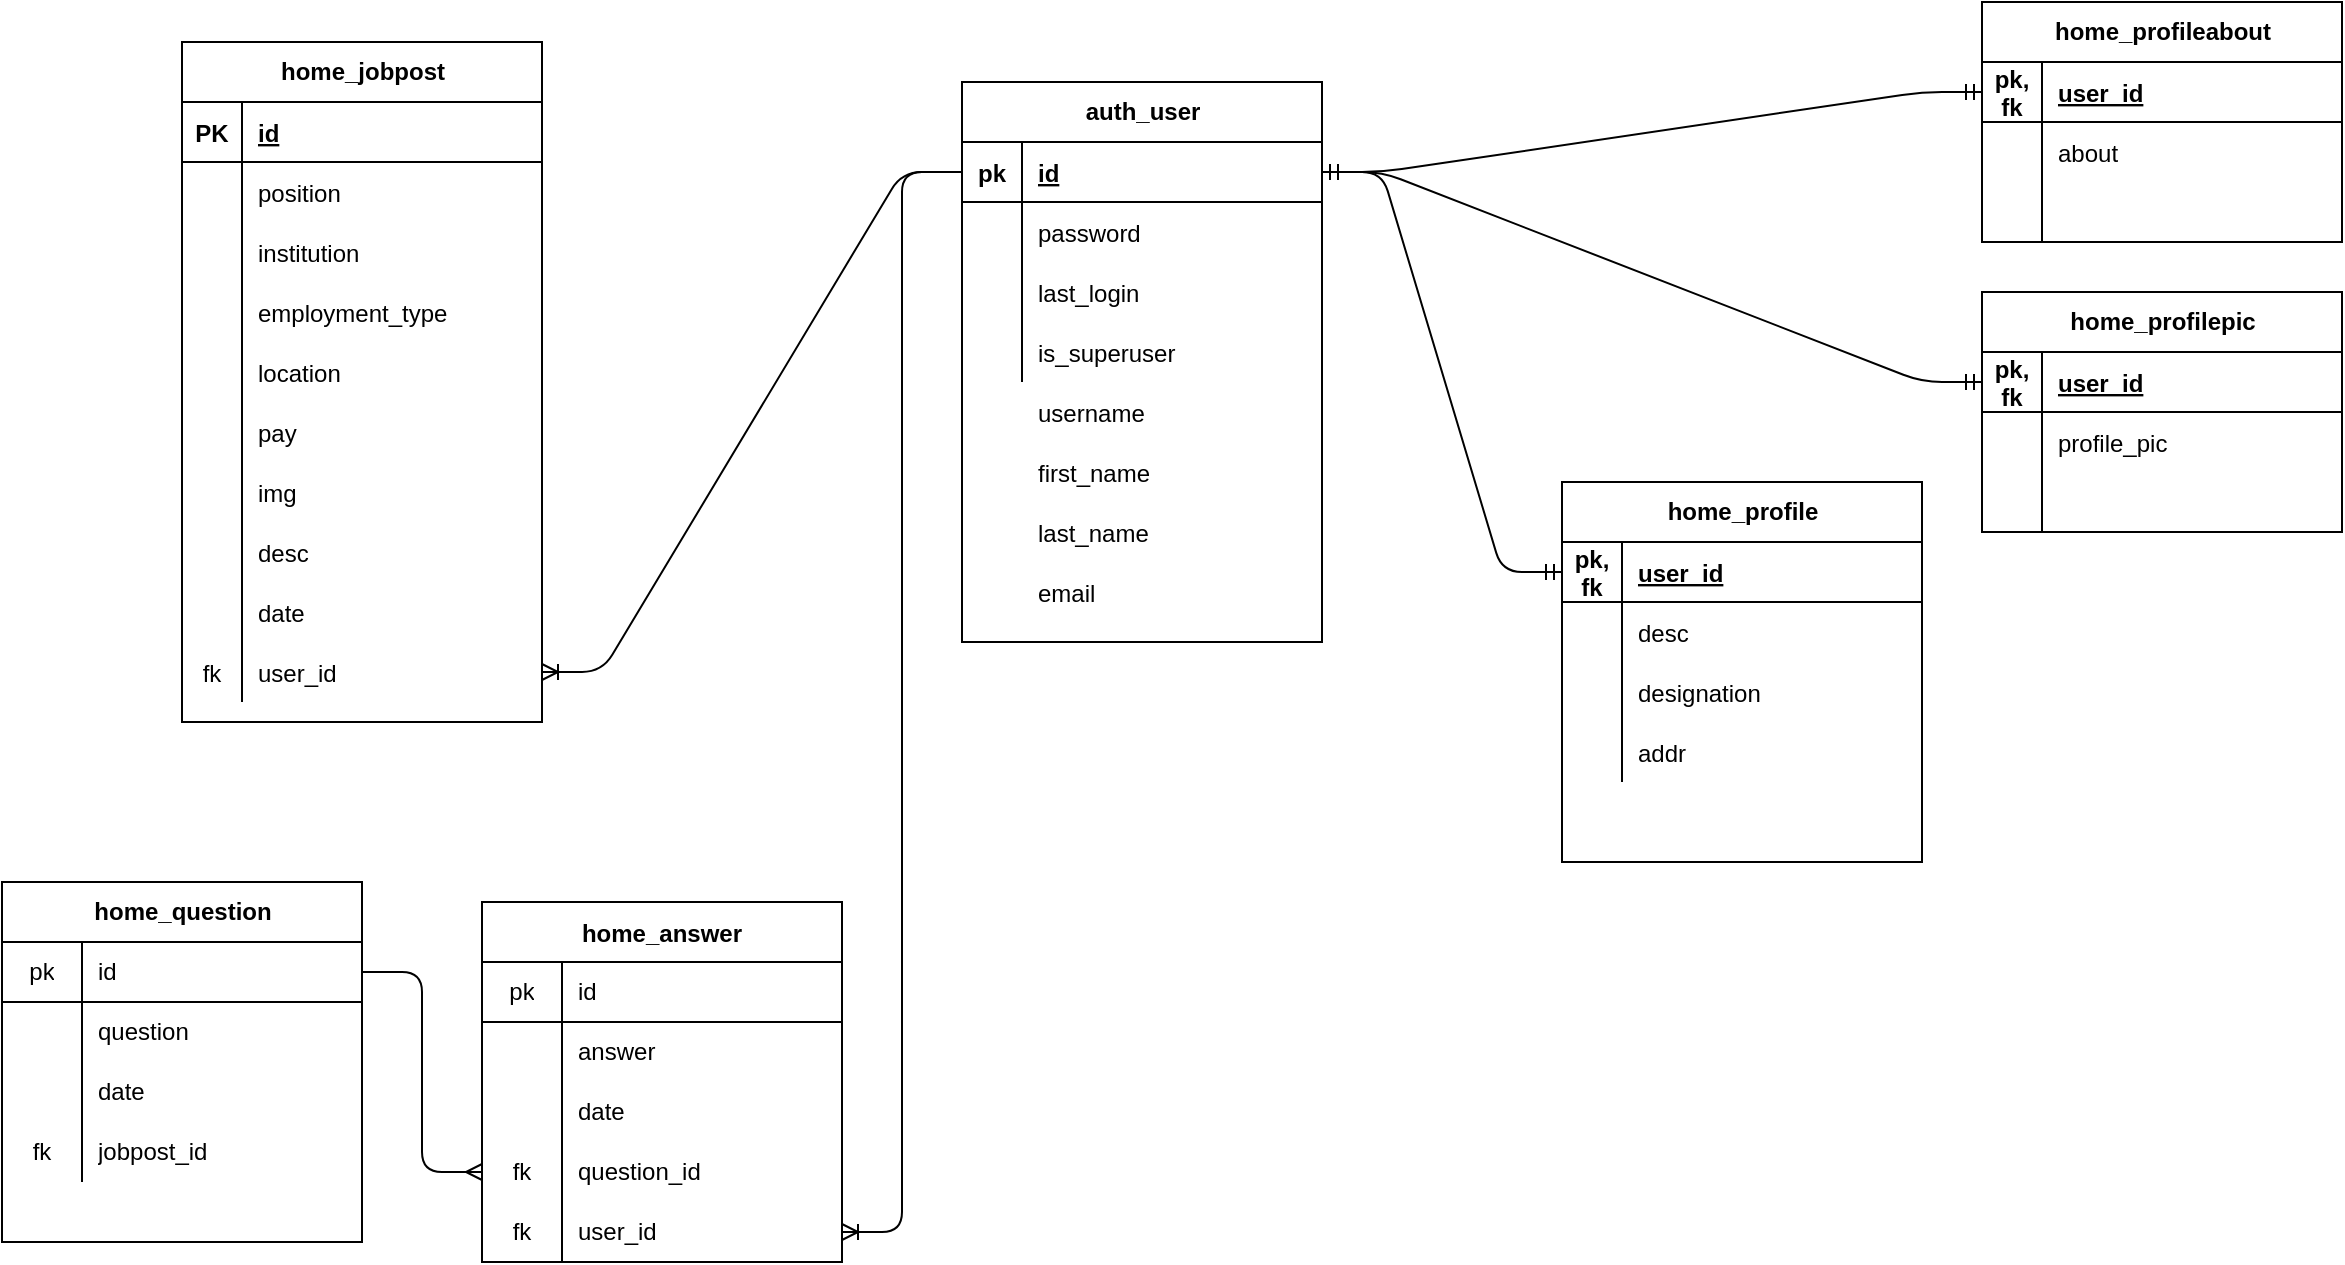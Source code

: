 <mxfile version="14.9.8" type="github"><diagram id="IFIiQYPD21v8O32WVOSB" name="Page-1"><mxGraphModel dx="1952" dy="586" grid="1" gridSize="10" guides="1" tooltips="1" connect="1" arrows="1" fold="1" page="1" pageScale="1" pageWidth="850" pageHeight="1100" math="0" shadow="0"><root><mxCell id="0"/><mxCell id="1" parent="0"/><mxCell id="bs_VYFTy8RlvCesUDUfE-155" value="" style="edgeStyle=entityRelationEdgeStyle;fontSize=12;html=1;endArrow=ERoneToMany;anchorPointDirection=1;entryX=1;entryY=0.5;entryDx=0;entryDy=0;exitX=0;exitY=0.5;exitDx=0;exitDy=0;" edge="1" parent="1" source="bs_VYFTy8RlvCesUDUfE-51" target="bs_VYFTy8RlvCesUDUfE-152"><mxGeometry width="100" height="100" relative="1" as="geometry"><mxPoint x="-40" y="350" as="sourcePoint"/><mxPoint x="10" y="250" as="targetPoint"/></mxGeometry></mxCell><mxCell id="bs_VYFTy8RlvCesUDUfE-1" value="home_answer" style="shape=table;startSize=30;container=1;collapsible=0;childLayout=tableLayout;fixedRows=1;rowLines=0;fontStyle=1;align=center;pointerEvents=1;" vertex="1" parent="1"><mxGeometry x="-220" y="450" width="180" height="180" as="geometry"/></mxCell><mxCell id="bs_VYFTy8RlvCesUDUfE-2" value="" style="shape=partialRectangle;html=1;whiteSpace=wrap;collapsible=0;dropTarget=0;pointerEvents=1;fillColor=none;top=0;left=0;bottom=1;right=0;points=[[0,0.5],[1,0.5]];portConstraint=eastwest;" vertex="1" parent="bs_VYFTy8RlvCesUDUfE-1"><mxGeometry y="30" width="180" height="30" as="geometry"/></mxCell><mxCell id="bs_VYFTy8RlvCesUDUfE-3" value="pk" style="shape=partialRectangle;html=1;whiteSpace=wrap;connectable=0;fillColor=none;top=0;left=0;bottom=0;right=0;overflow=hidden;pointerEvents=1;" vertex="1" parent="bs_VYFTy8RlvCesUDUfE-2"><mxGeometry width="40" height="30" as="geometry"/></mxCell><mxCell id="bs_VYFTy8RlvCesUDUfE-4" value="id" style="shape=partialRectangle;html=1;whiteSpace=wrap;connectable=0;fillColor=none;top=0;left=0;bottom=0;right=0;align=left;spacingLeft=6;overflow=hidden;pointerEvents=1;" vertex="1" parent="bs_VYFTy8RlvCesUDUfE-2"><mxGeometry x="40" width="140" height="30" as="geometry"/></mxCell><mxCell id="bs_VYFTy8RlvCesUDUfE-5" value="" style="shape=partialRectangle;html=1;whiteSpace=wrap;collapsible=0;dropTarget=0;pointerEvents=1;fillColor=none;top=0;left=0;bottom=0;right=0;points=[[0,0.5],[1,0.5]];portConstraint=eastwest;" vertex="1" parent="bs_VYFTy8RlvCesUDUfE-1"><mxGeometry y="60" width="180" height="30" as="geometry"/></mxCell><mxCell id="bs_VYFTy8RlvCesUDUfE-6" value="" style="shape=partialRectangle;html=1;whiteSpace=wrap;connectable=0;fillColor=none;top=0;left=0;bottom=0;right=0;overflow=hidden;pointerEvents=1;" vertex="1" parent="bs_VYFTy8RlvCesUDUfE-5"><mxGeometry width="40" height="30" as="geometry"/></mxCell><mxCell id="bs_VYFTy8RlvCesUDUfE-7" value="answer" style="shape=partialRectangle;html=1;whiteSpace=wrap;connectable=0;fillColor=none;top=0;left=0;bottom=0;right=0;align=left;spacingLeft=6;overflow=hidden;pointerEvents=1;" vertex="1" parent="bs_VYFTy8RlvCesUDUfE-5"><mxGeometry x="40" width="140" height="30" as="geometry"/></mxCell><mxCell id="bs_VYFTy8RlvCesUDUfE-8" value="" style="shape=partialRectangle;html=1;whiteSpace=wrap;collapsible=0;dropTarget=0;pointerEvents=1;fillColor=none;top=0;left=0;bottom=0;right=0;points=[[0,0.5],[1,0.5]];portConstraint=eastwest;" vertex="1" parent="bs_VYFTy8RlvCesUDUfE-1"><mxGeometry y="90" width="180" height="30" as="geometry"/></mxCell><mxCell id="bs_VYFTy8RlvCesUDUfE-9" value="" style="shape=partialRectangle;html=1;whiteSpace=wrap;connectable=0;fillColor=none;top=0;left=0;bottom=0;right=0;overflow=hidden;pointerEvents=1;" vertex="1" parent="bs_VYFTy8RlvCesUDUfE-8"><mxGeometry width="40" height="30" as="geometry"/></mxCell><mxCell id="bs_VYFTy8RlvCesUDUfE-10" value="date" style="shape=partialRectangle;html=1;whiteSpace=wrap;connectable=0;fillColor=none;top=0;left=0;bottom=0;right=0;align=left;spacingLeft=6;overflow=hidden;pointerEvents=1;" vertex="1" parent="bs_VYFTy8RlvCesUDUfE-8"><mxGeometry x="40" width="140" height="30" as="geometry"/></mxCell><mxCell id="bs_VYFTy8RlvCesUDUfE-157" style="shape=partialRectangle;html=1;whiteSpace=wrap;collapsible=0;dropTarget=0;pointerEvents=1;fillColor=none;top=0;left=0;bottom=0;right=0;points=[[0,0.5],[1,0.5]];portConstraint=eastwest;" vertex="1" parent="bs_VYFTy8RlvCesUDUfE-1"><mxGeometry y="120" width="180" height="30" as="geometry"/></mxCell><mxCell id="bs_VYFTy8RlvCesUDUfE-158" value="fk" style="shape=partialRectangle;html=1;whiteSpace=wrap;connectable=0;fillColor=none;top=0;left=0;bottom=0;right=0;overflow=hidden;pointerEvents=1;" vertex="1" parent="bs_VYFTy8RlvCesUDUfE-157"><mxGeometry width="40" height="30" as="geometry"/></mxCell><mxCell id="bs_VYFTy8RlvCesUDUfE-159" value="question_id" style="shape=partialRectangle;html=1;whiteSpace=wrap;connectable=0;fillColor=none;top=0;left=0;bottom=0;right=0;align=left;spacingLeft=6;overflow=hidden;pointerEvents=1;" vertex="1" parent="bs_VYFTy8RlvCesUDUfE-157"><mxGeometry x="40" width="140" height="30" as="geometry"/></mxCell><mxCell id="bs_VYFTy8RlvCesUDUfE-160" style="shape=partialRectangle;html=1;whiteSpace=wrap;collapsible=0;dropTarget=0;pointerEvents=1;fillColor=none;top=0;left=0;bottom=0;right=0;points=[[0,0.5],[1,0.5]];portConstraint=eastwest;" vertex="1" parent="bs_VYFTy8RlvCesUDUfE-1"><mxGeometry y="150" width="180" height="30" as="geometry"/></mxCell><mxCell id="bs_VYFTy8RlvCesUDUfE-161" value="fk" style="shape=partialRectangle;html=1;whiteSpace=wrap;connectable=0;fillColor=none;top=0;left=0;bottom=0;right=0;overflow=hidden;pointerEvents=1;" vertex="1" parent="bs_VYFTy8RlvCesUDUfE-160"><mxGeometry width="40" height="30" as="geometry"/></mxCell><mxCell id="bs_VYFTy8RlvCesUDUfE-162" value="user_id" style="shape=partialRectangle;html=1;whiteSpace=wrap;connectable=0;fillColor=none;top=0;left=0;bottom=0;right=0;align=left;spacingLeft=6;overflow=hidden;pointerEvents=1;" vertex="1" parent="bs_VYFTy8RlvCesUDUfE-160"><mxGeometry x="40" width="140" height="30" as="geometry"/></mxCell><mxCell id="bs_VYFTy8RlvCesUDUfE-31" value="home_question" style="shape=table;startSize=30;container=1;collapsible=0;childLayout=tableLayout;fixedRows=1;rowLines=0;fontStyle=1;align=center;pointerEvents=1;fillColor=none;html=1;" vertex="1" parent="1"><mxGeometry x="-460" y="440" width="180" height="180" as="geometry"/></mxCell><mxCell id="bs_VYFTy8RlvCesUDUfE-32" value="" style="shape=partialRectangle;html=1;whiteSpace=wrap;collapsible=0;dropTarget=0;pointerEvents=1;fillColor=none;top=0;left=0;bottom=1;right=0;points=[[0,0.5],[1,0.5]];portConstraint=eastwest;" vertex="1" parent="bs_VYFTy8RlvCesUDUfE-31"><mxGeometry y="30" width="180" height="30" as="geometry"/></mxCell><mxCell id="bs_VYFTy8RlvCesUDUfE-33" value="pk" style="shape=partialRectangle;html=1;whiteSpace=wrap;connectable=0;fillColor=none;top=0;left=0;bottom=0;right=0;overflow=hidden;pointerEvents=1;" vertex="1" parent="bs_VYFTy8RlvCesUDUfE-32"><mxGeometry width="40" height="30" as="geometry"/></mxCell><mxCell id="bs_VYFTy8RlvCesUDUfE-34" value="id" style="shape=partialRectangle;html=1;whiteSpace=wrap;connectable=0;fillColor=none;top=0;left=0;bottom=0;right=0;align=left;spacingLeft=6;overflow=hidden;pointerEvents=1;" vertex="1" parent="bs_VYFTy8RlvCesUDUfE-32"><mxGeometry x="40" width="140" height="30" as="geometry"/></mxCell><mxCell id="bs_VYFTy8RlvCesUDUfE-35" value="" style="shape=partialRectangle;html=1;whiteSpace=wrap;collapsible=0;dropTarget=0;pointerEvents=1;fillColor=none;top=0;left=0;bottom=0;right=0;points=[[0,0.5],[1,0.5]];portConstraint=eastwest;" vertex="1" parent="bs_VYFTy8RlvCesUDUfE-31"><mxGeometry y="60" width="180" height="30" as="geometry"/></mxCell><mxCell id="bs_VYFTy8RlvCesUDUfE-36" value="" style="shape=partialRectangle;html=1;whiteSpace=wrap;connectable=0;fillColor=none;top=0;left=0;bottom=0;right=0;overflow=hidden;pointerEvents=1;" vertex="1" parent="bs_VYFTy8RlvCesUDUfE-35"><mxGeometry width="40" height="30" as="geometry"/></mxCell><mxCell id="bs_VYFTy8RlvCesUDUfE-37" value="question" style="shape=partialRectangle;html=1;whiteSpace=wrap;connectable=0;fillColor=none;top=0;left=0;bottom=0;right=0;align=left;spacingLeft=6;overflow=hidden;pointerEvents=1;" vertex="1" parent="bs_VYFTy8RlvCesUDUfE-35"><mxGeometry x="40" width="140" height="30" as="geometry"/></mxCell><mxCell id="bs_VYFTy8RlvCesUDUfE-38" value="" style="shape=partialRectangle;html=1;whiteSpace=wrap;collapsible=0;dropTarget=0;pointerEvents=1;fillColor=none;top=0;left=0;bottom=0;right=0;points=[[0,0.5],[1,0.5]];portConstraint=eastwest;" vertex="1" parent="bs_VYFTy8RlvCesUDUfE-31"><mxGeometry y="90" width="180" height="30" as="geometry"/></mxCell><mxCell id="bs_VYFTy8RlvCesUDUfE-39" value="" style="shape=partialRectangle;html=1;whiteSpace=wrap;connectable=0;fillColor=none;top=0;left=0;bottom=0;right=0;overflow=hidden;pointerEvents=1;" vertex="1" parent="bs_VYFTy8RlvCesUDUfE-38"><mxGeometry width="40" height="30" as="geometry"/></mxCell><mxCell id="bs_VYFTy8RlvCesUDUfE-40" value="date" style="shape=partialRectangle;html=1;whiteSpace=wrap;connectable=0;fillColor=none;top=0;left=0;bottom=0;right=0;align=left;spacingLeft=6;overflow=hidden;pointerEvents=1;" vertex="1" parent="bs_VYFTy8RlvCesUDUfE-38"><mxGeometry x="40" width="140" height="30" as="geometry"/></mxCell><mxCell id="bs_VYFTy8RlvCesUDUfE-164" style="shape=partialRectangle;html=1;whiteSpace=wrap;collapsible=0;dropTarget=0;pointerEvents=1;fillColor=none;top=0;left=0;bottom=0;right=0;points=[[0,0.5],[1,0.5]];portConstraint=eastwest;" vertex="1" parent="bs_VYFTy8RlvCesUDUfE-31"><mxGeometry y="120" width="180" height="30" as="geometry"/></mxCell><mxCell id="bs_VYFTy8RlvCesUDUfE-165" value="fk" style="shape=partialRectangle;html=1;whiteSpace=wrap;connectable=0;fillColor=none;top=0;left=0;bottom=0;right=0;overflow=hidden;pointerEvents=1;" vertex="1" parent="bs_VYFTy8RlvCesUDUfE-164"><mxGeometry width="40" height="30" as="geometry"/></mxCell><mxCell id="bs_VYFTy8RlvCesUDUfE-166" value="jobpost_id" style="shape=partialRectangle;html=1;whiteSpace=wrap;connectable=0;fillColor=none;top=0;left=0;bottom=0;right=0;align=left;spacingLeft=6;overflow=hidden;pointerEvents=1;" vertex="1" parent="bs_VYFTy8RlvCesUDUfE-164"><mxGeometry x="40" width="140" height="30" as="geometry"/></mxCell><mxCell id="bs_VYFTy8RlvCesUDUfE-48" value="" style="edgeStyle=entityRelationEdgeStyle;fontSize=12;html=1;endArrow=ERmany;endFill=0;entryX=0;entryY=0.5;entryDx=0;entryDy=0;exitX=1;exitY=0.5;exitDx=0;exitDy=0;" edge="1" parent="1" source="bs_VYFTy8RlvCesUDUfE-32"><mxGeometry width="100" height="100" relative="1" as="geometry"><mxPoint x="-410" y="580" as="sourcePoint"/><mxPoint x="-220" y="585" as="targetPoint"/></mxGeometry></mxCell><mxCell id="bs_VYFTy8RlvCesUDUfE-50" value="auth_user" style="shape=table;startSize=30;container=1;collapsible=1;childLayout=tableLayout;fixedRows=1;rowLines=0;fontStyle=1;align=center;resizeLast=1;pointerEvents=1;fillColor=none;html=1;" vertex="1" parent="1"><mxGeometry x="20" y="40" width="180" height="280" as="geometry"/></mxCell><mxCell id="bs_VYFTy8RlvCesUDUfE-51" value="" style="shape=partialRectangle;collapsible=0;dropTarget=0;pointerEvents=0;fillColor=none;top=0;left=0;bottom=1;right=0;points=[[0,0.5],[1,0.5]];portConstraint=eastwest;" vertex="1" parent="bs_VYFTy8RlvCesUDUfE-50"><mxGeometry y="30" width="180" height="30" as="geometry"/></mxCell><mxCell id="bs_VYFTy8RlvCesUDUfE-52" value="pk" style="shape=partialRectangle;connectable=0;fillColor=none;top=0;left=0;bottom=0;right=0;fontStyle=1;overflow=hidden;" vertex="1" parent="bs_VYFTy8RlvCesUDUfE-51"><mxGeometry width="30" height="30" as="geometry"/></mxCell><mxCell id="bs_VYFTy8RlvCesUDUfE-53" value="id" style="shape=partialRectangle;connectable=0;fillColor=none;top=0;left=0;bottom=0;right=0;align=left;spacingLeft=6;fontStyle=5;overflow=hidden;" vertex="1" parent="bs_VYFTy8RlvCesUDUfE-51"><mxGeometry x="30" width="150" height="30" as="geometry"/></mxCell><mxCell id="bs_VYFTy8RlvCesUDUfE-54" value="" style="shape=partialRectangle;collapsible=0;dropTarget=0;pointerEvents=0;fillColor=none;top=0;left=0;bottom=0;right=0;points=[[0,0.5],[1,0.5]];portConstraint=eastwest;" vertex="1" parent="bs_VYFTy8RlvCesUDUfE-50"><mxGeometry y="60" width="180" height="30" as="geometry"/></mxCell><mxCell id="bs_VYFTy8RlvCesUDUfE-55" value="" style="shape=partialRectangle;connectable=0;fillColor=none;top=0;left=0;bottom=0;right=0;editable=1;overflow=hidden;" vertex="1" parent="bs_VYFTy8RlvCesUDUfE-54"><mxGeometry width="30" height="30" as="geometry"/></mxCell><mxCell id="bs_VYFTy8RlvCesUDUfE-56" value="password" style="shape=partialRectangle;connectable=0;fillColor=none;top=0;left=0;bottom=0;right=0;align=left;spacingLeft=6;overflow=hidden;" vertex="1" parent="bs_VYFTy8RlvCesUDUfE-54"><mxGeometry x="30" width="150" height="30" as="geometry"/></mxCell><mxCell id="bs_VYFTy8RlvCesUDUfE-57" value="" style="shape=partialRectangle;collapsible=0;dropTarget=0;pointerEvents=0;fillColor=none;top=0;left=0;bottom=0;right=0;points=[[0,0.5],[1,0.5]];portConstraint=eastwest;" vertex="1" parent="bs_VYFTy8RlvCesUDUfE-50"><mxGeometry y="90" width="180" height="30" as="geometry"/></mxCell><mxCell id="bs_VYFTy8RlvCesUDUfE-58" value="" style="shape=partialRectangle;connectable=0;fillColor=none;top=0;left=0;bottom=0;right=0;editable=1;overflow=hidden;" vertex="1" parent="bs_VYFTy8RlvCesUDUfE-57"><mxGeometry width="30" height="30" as="geometry"/></mxCell><mxCell id="bs_VYFTy8RlvCesUDUfE-59" value="last_login" style="shape=partialRectangle;connectable=0;fillColor=none;top=0;left=0;bottom=0;right=0;align=left;spacingLeft=6;overflow=hidden;" vertex="1" parent="bs_VYFTy8RlvCesUDUfE-57"><mxGeometry x="30" width="150" height="30" as="geometry"/></mxCell><mxCell id="bs_VYFTy8RlvCesUDUfE-60" value="" style="shape=partialRectangle;collapsible=0;dropTarget=0;pointerEvents=0;fillColor=none;top=0;left=0;bottom=0;right=0;points=[[0,0.5],[1,0.5]];portConstraint=eastwest;" vertex="1" parent="bs_VYFTy8RlvCesUDUfE-50"><mxGeometry y="120" width="180" height="30" as="geometry"/></mxCell><mxCell id="bs_VYFTy8RlvCesUDUfE-61" value="" style="shape=partialRectangle;connectable=0;fillColor=none;top=0;left=0;bottom=0;right=0;editable=1;overflow=hidden;" vertex="1" parent="bs_VYFTy8RlvCesUDUfE-60"><mxGeometry width="30" height="30" as="geometry"/></mxCell><mxCell id="bs_VYFTy8RlvCesUDUfE-62" value="is_superuser" style="shape=partialRectangle;connectable=0;fillColor=none;top=0;left=0;bottom=0;right=0;align=left;spacingLeft=6;overflow=hidden;" vertex="1" parent="bs_VYFTy8RlvCesUDUfE-60"><mxGeometry x="30" width="150" height="30" as="geometry"/></mxCell><mxCell id="bs_VYFTy8RlvCesUDUfE-63" value="username" style="shape=partialRectangle;connectable=0;fillColor=none;top=0;left=0;bottom=0;right=0;align=left;spacingLeft=6;overflow=hidden;" vertex="1" parent="1"><mxGeometry x="50" y="190" width="150" height="30" as="geometry"/></mxCell><mxCell id="bs_VYFTy8RlvCesUDUfE-64" value="first_name" style="shape=partialRectangle;connectable=0;fillColor=none;top=0;left=0;bottom=0;right=0;align=left;spacingLeft=6;overflow=hidden;" vertex="1" parent="1"><mxGeometry x="50" y="220" width="150" height="30" as="geometry"/></mxCell><mxCell id="bs_VYFTy8RlvCesUDUfE-65" value="last_name" style="shape=partialRectangle;connectable=0;fillColor=none;top=0;left=0;bottom=0;right=0;align=left;spacingLeft=6;overflow=hidden;" vertex="1" parent="1"><mxGeometry x="50" y="250" width="150" height="30" as="geometry"/></mxCell><mxCell id="bs_VYFTy8RlvCesUDUfE-66" value="email" style="shape=partialRectangle;connectable=0;fillColor=none;top=0;left=0;bottom=0;right=0;align=left;spacingLeft=6;overflow=hidden;" vertex="1" parent="1"><mxGeometry x="50" y="280" width="150" height="30" as="geometry"/></mxCell><mxCell id="bs_VYFTy8RlvCesUDUfE-67" value="home_profile" style="shape=table;startSize=30;container=1;collapsible=1;childLayout=tableLayout;fixedRows=1;rowLines=0;fontStyle=1;align=center;resizeLast=1;pointerEvents=1;fillColor=none;html=1;" vertex="1" parent="1"><mxGeometry x="320" y="240" width="180" height="190" as="geometry"/></mxCell><mxCell id="bs_VYFTy8RlvCesUDUfE-68" value="" style="shape=partialRectangle;collapsible=0;dropTarget=0;pointerEvents=0;fillColor=none;top=0;left=0;bottom=1;right=0;points=[[0,0.5],[1,0.5]];portConstraint=eastwest;" vertex="1" parent="bs_VYFTy8RlvCesUDUfE-67"><mxGeometry y="30" width="180" height="30" as="geometry"/></mxCell><mxCell id="bs_VYFTy8RlvCesUDUfE-69" value="pk,&#10;fk" style="shape=partialRectangle;connectable=0;fillColor=none;top=0;left=0;bottom=0;right=0;fontStyle=1;overflow=hidden;" vertex="1" parent="bs_VYFTy8RlvCesUDUfE-68"><mxGeometry width="30" height="30" as="geometry"/></mxCell><mxCell id="bs_VYFTy8RlvCesUDUfE-70" value="user_id" style="shape=partialRectangle;connectable=0;fillColor=none;top=0;left=0;bottom=0;right=0;align=left;spacingLeft=6;fontStyle=5;overflow=hidden;" vertex="1" parent="bs_VYFTy8RlvCesUDUfE-68"><mxGeometry x="30" width="150" height="30" as="geometry"/></mxCell><mxCell id="bs_VYFTy8RlvCesUDUfE-71" value="" style="shape=partialRectangle;collapsible=0;dropTarget=0;pointerEvents=0;fillColor=none;top=0;left=0;bottom=0;right=0;points=[[0,0.5],[1,0.5]];portConstraint=eastwest;" vertex="1" parent="bs_VYFTy8RlvCesUDUfE-67"><mxGeometry y="60" width="180" height="30" as="geometry"/></mxCell><mxCell id="bs_VYFTy8RlvCesUDUfE-72" value="" style="shape=partialRectangle;connectable=0;fillColor=none;top=0;left=0;bottom=0;right=0;editable=1;overflow=hidden;" vertex="1" parent="bs_VYFTy8RlvCesUDUfE-71"><mxGeometry width="30" height="30" as="geometry"/></mxCell><mxCell id="bs_VYFTy8RlvCesUDUfE-73" value="desc" style="shape=partialRectangle;connectable=0;fillColor=none;top=0;left=0;bottom=0;right=0;align=left;spacingLeft=6;overflow=hidden;" vertex="1" parent="bs_VYFTy8RlvCesUDUfE-71"><mxGeometry x="30" width="150" height="30" as="geometry"/></mxCell><mxCell id="bs_VYFTy8RlvCesUDUfE-74" value="" style="shape=partialRectangle;collapsible=0;dropTarget=0;pointerEvents=0;fillColor=none;top=0;left=0;bottom=0;right=0;points=[[0,0.5],[1,0.5]];portConstraint=eastwest;" vertex="1" parent="bs_VYFTy8RlvCesUDUfE-67"><mxGeometry y="90" width="180" height="30" as="geometry"/></mxCell><mxCell id="bs_VYFTy8RlvCesUDUfE-75" value="" style="shape=partialRectangle;connectable=0;fillColor=none;top=0;left=0;bottom=0;right=0;editable=1;overflow=hidden;" vertex="1" parent="bs_VYFTy8RlvCesUDUfE-74"><mxGeometry width="30" height="30" as="geometry"/></mxCell><mxCell id="bs_VYFTy8RlvCesUDUfE-76" value="designation" style="shape=partialRectangle;connectable=0;fillColor=none;top=0;left=0;bottom=0;right=0;align=left;spacingLeft=6;overflow=hidden;" vertex="1" parent="bs_VYFTy8RlvCesUDUfE-74"><mxGeometry x="30" width="150" height="30" as="geometry"/></mxCell><mxCell id="bs_VYFTy8RlvCesUDUfE-77" value="" style="shape=partialRectangle;collapsible=0;dropTarget=0;pointerEvents=0;fillColor=none;top=0;left=0;bottom=0;right=0;points=[[0,0.5],[1,0.5]];portConstraint=eastwest;" vertex="1" parent="bs_VYFTy8RlvCesUDUfE-67"><mxGeometry y="120" width="180" height="30" as="geometry"/></mxCell><mxCell id="bs_VYFTy8RlvCesUDUfE-78" value="" style="shape=partialRectangle;connectable=0;fillColor=none;top=0;left=0;bottom=0;right=0;editable=1;overflow=hidden;" vertex="1" parent="bs_VYFTy8RlvCesUDUfE-77"><mxGeometry width="30" height="30" as="geometry"/></mxCell><mxCell id="bs_VYFTy8RlvCesUDUfE-79" value="addr" style="shape=partialRectangle;connectable=0;fillColor=none;top=0;left=0;bottom=0;right=0;align=left;spacingLeft=6;overflow=hidden;" vertex="1" parent="bs_VYFTy8RlvCesUDUfE-77"><mxGeometry x="30" width="150" height="30" as="geometry"/></mxCell><mxCell id="bs_VYFTy8RlvCesUDUfE-93" value="" style="edgeStyle=entityRelationEdgeStyle;fontSize=12;html=1;endArrow=ERmandOne;startArrow=ERmandOne;exitX=1;exitY=0.5;exitDx=0;exitDy=0;entryX=0;entryY=0.5;entryDx=0;entryDy=0;" edge="1" parent="1" source="bs_VYFTy8RlvCesUDUfE-51" target="bs_VYFTy8RlvCesUDUfE-68"><mxGeometry width="100" height="100" relative="1" as="geometry"><mxPoint x="770" y="305" as="sourcePoint"/><mxPoint x="870" y="205" as="targetPoint"/></mxGeometry></mxCell><mxCell id="bs_VYFTy8RlvCesUDUfE-94" value="home_profileabout" style="shape=table;startSize=30;container=1;collapsible=1;childLayout=tableLayout;fixedRows=1;rowLines=0;fontStyle=1;align=center;resizeLast=1;pointerEvents=1;fillColor=none;html=1;" vertex="1" parent="1"><mxGeometry x="530" width="180" height="120" as="geometry"/></mxCell><mxCell id="bs_VYFTy8RlvCesUDUfE-95" value="" style="shape=partialRectangle;collapsible=0;dropTarget=0;pointerEvents=0;fillColor=none;top=0;left=0;bottom=1;right=0;points=[[0,0.5],[1,0.5]];portConstraint=eastwest;" vertex="1" parent="bs_VYFTy8RlvCesUDUfE-94"><mxGeometry y="30" width="180" height="30" as="geometry"/></mxCell><mxCell id="bs_VYFTy8RlvCesUDUfE-96" value="pk,&#10;fk" style="shape=partialRectangle;connectable=0;fillColor=none;top=0;left=0;bottom=0;right=0;fontStyle=1;overflow=hidden;" vertex="1" parent="bs_VYFTy8RlvCesUDUfE-95"><mxGeometry width="30" height="30" as="geometry"/></mxCell><mxCell id="bs_VYFTy8RlvCesUDUfE-97" value="user_id" style="shape=partialRectangle;connectable=0;fillColor=none;top=0;left=0;bottom=0;right=0;align=left;spacingLeft=6;fontStyle=5;overflow=hidden;" vertex="1" parent="bs_VYFTy8RlvCesUDUfE-95"><mxGeometry x="30" width="150" height="30" as="geometry"/></mxCell><mxCell id="bs_VYFTy8RlvCesUDUfE-98" value="" style="shape=partialRectangle;collapsible=0;dropTarget=0;pointerEvents=0;fillColor=none;top=0;left=0;bottom=0;right=0;points=[[0,0.5],[1,0.5]];portConstraint=eastwest;" vertex="1" parent="bs_VYFTy8RlvCesUDUfE-94"><mxGeometry y="60" width="180" height="30" as="geometry"/></mxCell><mxCell id="bs_VYFTy8RlvCesUDUfE-99" value="" style="shape=partialRectangle;connectable=0;fillColor=none;top=0;left=0;bottom=0;right=0;editable=1;overflow=hidden;" vertex="1" parent="bs_VYFTy8RlvCesUDUfE-98"><mxGeometry width="30" height="30" as="geometry"/></mxCell><mxCell id="bs_VYFTy8RlvCesUDUfE-100" value="about" style="shape=partialRectangle;connectable=0;fillColor=none;top=0;left=0;bottom=0;right=0;align=left;spacingLeft=6;overflow=hidden;" vertex="1" parent="bs_VYFTy8RlvCesUDUfE-98"><mxGeometry x="30" width="150" height="30" as="geometry"/></mxCell><mxCell id="bs_VYFTy8RlvCesUDUfE-101" value="" style="shape=partialRectangle;collapsible=0;dropTarget=0;pointerEvents=0;fillColor=none;top=0;left=0;bottom=0;right=0;points=[[0,0.5],[1,0.5]];portConstraint=eastwest;" vertex="1" parent="bs_VYFTy8RlvCesUDUfE-94"><mxGeometry y="90" width="180" height="30" as="geometry"/></mxCell><mxCell id="bs_VYFTy8RlvCesUDUfE-102" value="" style="shape=partialRectangle;connectable=0;fillColor=none;top=0;left=0;bottom=0;right=0;editable=1;overflow=hidden;" vertex="1" parent="bs_VYFTy8RlvCesUDUfE-101"><mxGeometry width="30" height="30" as="geometry"/></mxCell><mxCell id="bs_VYFTy8RlvCesUDUfE-103" value="" style="shape=partialRectangle;connectable=0;fillColor=none;top=0;left=0;bottom=0;right=0;align=left;spacingLeft=6;overflow=hidden;" vertex="1" parent="bs_VYFTy8RlvCesUDUfE-101"><mxGeometry x="30" width="150" height="30" as="geometry"/></mxCell><mxCell id="bs_VYFTy8RlvCesUDUfE-108" value="home_profilepic" style="shape=table;startSize=30;container=1;collapsible=1;childLayout=tableLayout;fixedRows=1;rowLines=0;fontStyle=1;align=center;resizeLast=1;pointerEvents=1;fillColor=none;html=1;" vertex="1" parent="1"><mxGeometry x="530" y="145" width="180" height="120" as="geometry"/></mxCell><mxCell id="bs_VYFTy8RlvCesUDUfE-109" value="" style="shape=partialRectangle;collapsible=0;dropTarget=0;pointerEvents=0;fillColor=none;top=0;left=0;bottom=1;right=0;points=[[0,0.5],[1,0.5]];portConstraint=eastwest;" vertex="1" parent="bs_VYFTy8RlvCesUDUfE-108"><mxGeometry y="30" width="180" height="30" as="geometry"/></mxCell><mxCell id="bs_VYFTy8RlvCesUDUfE-110" value="pk,&#10;fk" style="shape=partialRectangle;connectable=0;fillColor=none;top=0;left=0;bottom=0;right=0;fontStyle=1;overflow=hidden;" vertex="1" parent="bs_VYFTy8RlvCesUDUfE-109"><mxGeometry width="30" height="30" as="geometry"/></mxCell><mxCell id="bs_VYFTy8RlvCesUDUfE-111" value="user_id" style="shape=partialRectangle;connectable=0;fillColor=none;top=0;left=0;bottom=0;right=0;align=left;spacingLeft=6;fontStyle=5;overflow=hidden;" vertex="1" parent="bs_VYFTy8RlvCesUDUfE-109"><mxGeometry x="30" width="150" height="30" as="geometry"/></mxCell><mxCell id="bs_VYFTy8RlvCesUDUfE-112" value="" style="shape=partialRectangle;collapsible=0;dropTarget=0;pointerEvents=0;fillColor=none;top=0;left=0;bottom=0;right=0;points=[[0,0.5],[1,0.5]];portConstraint=eastwest;" vertex="1" parent="bs_VYFTy8RlvCesUDUfE-108"><mxGeometry y="60" width="180" height="30" as="geometry"/></mxCell><mxCell id="bs_VYFTy8RlvCesUDUfE-113" value="" style="shape=partialRectangle;connectable=0;fillColor=none;top=0;left=0;bottom=0;right=0;editable=1;overflow=hidden;" vertex="1" parent="bs_VYFTy8RlvCesUDUfE-112"><mxGeometry width="30" height="30" as="geometry"/></mxCell><mxCell id="bs_VYFTy8RlvCesUDUfE-114" value="profile_pic" style="shape=partialRectangle;connectable=0;fillColor=none;top=0;left=0;bottom=0;right=0;align=left;spacingLeft=6;overflow=hidden;" vertex="1" parent="bs_VYFTy8RlvCesUDUfE-112"><mxGeometry x="30" width="150" height="30" as="geometry"/></mxCell><mxCell id="bs_VYFTy8RlvCesUDUfE-115" value="" style="shape=partialRectangle;collapsible=0;dropTarget=0;pointerEvents=0;fillColor=none;top=0;left=0;bottom=0;right=0;points=[[0,0.5],[1,0.5]];portConstraint=eastwest;" vertex="1" parent="bs_VYFTy8RlvCesUDUfE-108"><mxGeometry y="90" width="180" height="30" as="geometry"/></mxCell><mxCell id="bs_VYFTy8RlvCesUDUfE-116" value="" style="shape=partialRectangle;connectable=0;fillColor=none;top=0;left=0;bottom=0;right=0;editable=1;overflow=hidden;" vertex="1" parent="bs_VYFTy8RlvCesUDUfE-115"><mxGeometry width="30" height="30" as="geometry"/></mxCell><mxCell id="bs_VYFTy8RlvCesUDUfE-117" value="" style="shape=partialRectangle;connectable=0;fillColor=none;top=0;left=0;bottom=0;right=0;align=left;spacingLeft=6;overflow=hidden;" vertex="1" parent="bs_VYFTy8RlvCesUDUfE-115"><mxGeometry x="30" width="150" height="30" as="geometry"/></mxCell><mxCell id="bs_VYFTy8RlvCesUDUfE-119" value="" style="edgeStyle=entityRelationEdgeStyle;fontSize=12;html=1;endArrow=ERmandOne;startArrow=ERmandOne;entryX=0;entryY=0.5;entryDx=0;entryDy=0;exitX=1;exitY=0.5;exitDx=0;exitDy=0;" edge="1" parent="1" source="bs_VYFTy8RlvCesUDUfE-51" target="bs_VYFTy8RlvCesUDUfE-95"><mxGeometry width="100" height="100" relative="1" as="geometry"><mxPoint x="390" y="300" as="sourcePoint"/><mxPoint x="490" y="200" as="targetPoint"/></mxGeometry></mxCell><mxCell id="bs_VYFTy8RlvCesUDUfE-120" value="" style="edgeStyle=entityRelationEdgeStyle;fontSize=12;html=1;endArrow=ERmandOne;startArrow=ERmandOne;entryX=0;entryY=0.5;entryDx=0;entryDy=0;exitX=1;exitY=0.5;exitDx=0;exitDy=0;" edge="1" parent="1" source="bs_VYFTy8RlvCesUDUfE-51" target="bs_VYFTy8RlvCesUDUfE-109"><mxGeometry width="100" height="100" relative="1" as="geometry"><mxPoint x="390" y="300" as="sourcePoint"/><mxPoint x="490" y="200" as="targetPoint"/></mxGeometry></mxCell><mxCell id="bs_VYFTy8RlvCesUDUfE-121" value="home_jobpost" style="shape=table;startSize=30;container=1;collapsible=1;childLayout=tableLayout;fixedRows=1;rowLines=0;fontStyle=1;align=center;resizeLast=1;pointerEvents=1;fillColor=none;html=1;" vertex="1" parent="1"><mxGeometry x="-370" y="20" width="180" height="340" as="geometry"/></mxCell><mxCell id="bs_VYFTy8RlvCesUDUfE-122" value="" style="shape=partialRectangle;collapsible=0;dropTarget=0;pointerEvents=0;fillColor=none;top=0;left=0;bottom=1;right=0;points=[[0,0.5],[1,0.5]];portConstraint=eastwest;" vertex="1" parent="bs_VYFTy8RlvCesUDUfE-121"><mxGeometry y="30" width="180" height="30" as="geometry"/></mxCell><mxCell id="bs_VYFTy8RlvCesUDUfE-123" value="PK" style="shape=partialRectangle;connectable=0;fillColor=none;top=0;left=0;bottom=0;right=0;fontStyle=1;overflow=hidden;" vertex="1" parent="bs_VYFTy8RlvCesUDUfE-122"><mxGeometry width="30" height="30" as="geometry"/></mxCell><mxCell id="bs_VYFTy8RlvCesUDUfE-124" value="id" style="shape=partialRectangle;connectable=0;fillColor=none;top=0;left=0;bottom=0;right=0;align=left;spacingLeft=6;fontStyle=5;overflow=hidden;" vertex="1" parent="bs_VYFTy8RlvCesUDUfE-122"><mxGeometry x="30" width="150" height="30" as="geometry"/></mxCell><mxCell id="bs_VYFTy8RlvCesUDUfE-125" value="" style="shape=partialRectangle;collapsible=0;dropTarget=0;pointerEvents=0;fillColor=none;top=0;left=0;bottom=0;right=0;points=[[0,0.5],[1,0.5]];portConstraint=eastwest;" vertex="1" parent="bs_VYFTy8RlvCesUDUfE-121"><mxGeometry y="60" width="180" height="30" as="geometry"/></mxCell><mxCell id="bs_VYFTy8RlvCesUDUfE-126" value="" style="shape=partialRectangle;connectable=0;fillColor=none;top=0;left=0;bottom=0;right=0;editable=1;overflow=hidden;" vertex="1" parent="bs_VYFTy8RlvCesUDUfE-125"><mxGeometry width="30" height="30" as="geometry"/></mxCell><mxCell id="bs_VYFTy8RlvCesUDUfE-127" value="position" style="shape=partialRectangle;connectable=0;fillColor=none;top=0;left=0;bottom=0;right=0;align=left;spacingLeft=6;overflow=hidden;" vertex="1" parent="bs_VYFTy8RlvCesUDUfE-125"><mxGeometry x="30" width="150" height="30" as="geometry"/></mxCell><mxCell id="bs_VYFTy8RlvCesUDUfE-128" value="" style="shape=partialRectangle;collapsible=0;dropTarget=0;pointerEvents=0;fillColor=none;top=0;left=0;bottom=0;right=0;points=[[0,0.5],[1,0.5]];portConstraint=eastwest;" vertex="1" parent="bs_VYFTy8RlvCesUDUfE-121"><mxGeometry y="90" width="180" height="30" as="geometry"/></mxCell><mxCell id="bs_VYFTy8RlvCesUDUfE-129" value="" style="shape=partialRectangle;connectable=0;fillColor=none;top=0;left=0;bottom=0;right=0;editable=1;overflow=hidden;" vertex="1" parent="bs_VYFTy8RlvCesUDUfE-128"><mxGeometry width="30" height="30" as="geometry"/></mxCell><mxCell id="bs_VYFTy8RlvCesUDUfE-130" value="institution" style="shape=partialRectangle;connectable=0;fillColor=none;top=0;left=0;bottom=0;right=0;align=left;spacingLeft=6;overflow=hidden;" vertex="1" parent="bs_VYFTy8RlvCesUDUfE-128"><mxGeometry x="30" width="150" height="30" as="geometry"/></mxCell><mxCell id="bs_VYFTy8RlvCesUDUfE-131" value="" style="shape=partialRectangle;collapsible=0;dropTarget=0;pointerEvents=0;fillColor=none;top=0;left=0;bottom=0;right=0;points=[[0,0.5],[1,0.5]];portConstraint=eastwest;" vertex="1" parent="bs_VYFTy8RlvCesUDUfE-121"><mxGeometry y="120" width="180" height="30" as="geometry"/></mxCell><mxCell id="bs_VYFTy8RlvCesUDUfE-132" value="" style="shape=partialRectangle;connectable=0;fillColor=none;top=0;left=0;bottom=0;right=0;editable=1;overflow=hidden;" vertex="1" parent="bs_VYFTy8RlvCesUDUfE-131"><mxGeometry width="30" height="30" as="geometry"/></mxCell><mxCell id="bs_VYFTy8RlvCesUDUfE-133" value="employment_type" style="shape=partialRectangle;connectable=0;fillColor=none;top=0;left=0;bottom=0;right=0;align=left;spacingLeft=6;overflow=hidden;" vertex="1" parent="bs_VYFTy8RlvCesUDUfE-131"><mxGeometry x="30" width="150" height="30" as="geometry"/></mxCell><mxCell id="bs_VYFTy8RlvCesUDUfE-137" style="shape=partialRectangle;collapsible=0;dropTarget=0;pointerEvents=0;fillColor=none;top=0;left=0;bottom=0;right=0;points=[[0,0.5],[1,0.5]];portConstraint=eastwest;" vertex="1" parent="bs_VYFTy8RlvCesUDUfE-121"><mxGeometry y="150" width="180" height="30" as="geometry"/></mxCell><mxCell id="bs_VYFTy8RlvCesUDUfE-138" style="shape=partialRectangle;connectable=0;fillColor=none;top=0;left=0;bottom=0;right=0;editable=1;overflow=hidden;" vertex="1" parent="bs_VYFTy8RlvCesUDUfE-137"><mxGeometry width="30" height="30" as="geometry"/></mxCell><mxCell id="bs_VYFTy8RlvCesUDUfE-139" value="location" style="shape=partialRectangle;connectable=0;fillColor=none;top=0;left=0;bottom=0;right=0;align=left;spacingLeft=6;overflow=hidden;" vertex="1" parent="bs_VYFTy8RlvCesUDUfE-137"><mxGeometry x="30" width="150" height="30" as="geometry"/></mxCell><mxCell id="bs_VYFTy8RlvCesUDUfE-140" style="shape=partialRectangle;collapsible=0;dropTarget=0;pointerEvents=0;fillColor=none;top=0;left=0;bottom=0;right=0;points=[[0,0.5],[1,0.5]];portConstraint=eastwest;" vertex="1" parent="bs_VYFTy8RlvCesUDUfE-121"><mxGeometry y="180" width="180" height="30" as="geometry"/></mxCell><mxCell id="bs_VYFTy8RlvCesUDUfE-141" style="shape=partialRectangle;connectable=0;fillColor=none;top=0;left=0;bottom=0;right=0;editable=1;overflow=hidden;" vertex="1" parent="bs_VYFTy8RlvCesUDUfE-140"><mxGeometry width="30" height="30" as="geometry"/></mxCell><mxCell id="bs_VYFTy8RlvCesUDUfE-142" value="pay" style="shape=partialRectangle;connectable=0;fillColor=none;top=0;left=0;bottom=0;right=0;align=left;spacingLeft=6;overflow=hidden;" vertex="1" parent="bs_VYFTy8RlvCesUDUfE-140"><mxGeometry x="30" width="150" height="30" as="geometry"/></mxCell><mxCell id="bs_VYFTy8RlvCesUDUfE-143" style="shape=partialRectangle;collapsible=0;dropTarget=0;pointerEvents=0;fillColor=none;top=0;left=0;bottom=0;right=0;points=[[0,0.5],[1,0.5]];portConstraint=eastwest;" vertex="1" parent="bs_VYFTy8RlvCesUDUfE-121"><mxGeometry y="210" width="180" height="30" as="geometry"/></mxCell><mxCell id="bs_VYFTy8RlvCesUDUfE-144" style="shape=partialRectangle;connectable=0;fillColor=none;top=0;left=0;bottom=0;right=0;editable=1;overflow=hidden;" vertex="1" parent="bs_VYFTy8RlvCesUDUfE-143"><mxGeometry width="30" height="30" as="geometry"/></mxCell><mxCell id="bs_VYFTy8RlvCesUDUfE-145" value="img" style="shape=partialRectangle;connectable=0;fillColor=none;top=0;left=0;bottom=0;right=0;align=left;spacingLeft=6;overflow=hidden;" vertex="1" parent="bs_VYFTy8RlvCesUDUfE-143"><mxGeometry x="30" width="150" height="30" as="geometry"/></mxCell><mxCell id="bs_VYFTy8RlvCesUDUfE-146" style="shape=partialRectangle;collapsible=0;dropTarget=0;pointerEvents=0;fillColor=none;top=0;left=0;bottom=0;right=0;points=[[0,0.5],[1,0.5]];portConstraint=eastwest;" vertex="1" parent="bs_VYFTy8RlvCesUDUfE-121"><mxGeometry y="240" width="180" height="30" as="geometry"/></mxCell><mxCell id="bs_VYFTy8RlvCesUDUfE-147" style="shape=partialRectangle;connectable=0;fillColor=none;top=0;left=0;bottom=0;right=0;editable=1;overflow=hidden;" vertex="1" parent="bs_VYFTy8RlvCesUDUfE-146"><mxGeometry width="30" height="30" as="geometry"/></mxCell><mxCell id="bs_VYFTy8RlvCesUDUfE-148" value="desc" style="shape=partialRectangle;connectable=0;fillColor=none;top=0;left=0;bottom=0;right=0;align=left;spacingLeft=6;overflow=hidden;" vertex="1" parent="bs_VYFTy8RlvCesUDUfE-146"><mxGeometry x="30" width="150" height="30" as="geometry"/></mxCell><mxCell id="bs_VYFTy8RlvCesUDUfE-149" style="shape=partialRectangle;collapsible=0;dropTarget=0;pointerEvents=0;fillColor=none;top=0;left=0;bottom=0;right=0;points=[[0,0.5],[1,0.5]];portConstraint=eastwest;" vertex="1" parent="bs_VYFTy8RlvCesUDUfE-121"><mxGeometry y="270" width="180" height="30" as="geometry"/></mxCell><mxCell id="bs_VYFTy8RlvCesUDUfE-150" style="shape=partialRectangle;connectable=0;fillColor=none;top=0;left=0;bottom=0;right=0;editable=1;overflow=hidden;" vertex="1" parent="bs_VYFTy8RlvCesUDUfE-149"><mxGeometry width="30" height="30" as="geometry"/></mxCell><mxCell id="bs_VYFTy8RlvCesUDUfE-151" value="date" style="shape=partialRectangle;connectable=0;fillColor=none;top=0;left=0;bottom=0;right=0;align=left;spacingLeft=6;overflow=hidden;" vertex="1" parent="bs_VYFTy8RlvCesUDUfE-149"><mxGeometry x="30" width="150" height="30" as="geometry"/></mxCell><mxCell id="bs_VYFTy8RlvCesUDUfE-152" style="shape=partialRectangle;collapsible=0;dropTarget=0;pointerEvents=0;fillColor=none;top=0;left=0;bottom=0;right=0;points=[[0,0.5],[1,0.5]];portConstraint=eastwest;" vertex="1" parent="bs_VYFTy8RlvCesUDUfE-121"><mxGeometry y="300" width="180" height="30" as="geometry"/></mxCell><mxCell id="bs_VYFTy8RlvCesUDUfE-153" value="fk" style="shape=partialRectangle;connectable=0;fillColor=none;top=0;left=0;bottom=0;right=0;editable=1;overflow=hidden;" vertex="1" parent="bs_VYFTy8RlvCesUDUfE-152"><mxGeometry width="30" height="30" as="geometry"/></mxCell><mxCell id="bs_VYFTy8RlvCesUDUfE-154" value="user_id" style="shape=partialRectangle;connectable=0;fillColor=none;top=0;left=0;bottom=0;right=0;align=left;spacingLeft=6;overflow=hidden;" vertex="1" parent="bs_VYFTy8RlvCesUDUfE-152"><mxGeometry x="30" width="150" height="30" as="geometry"/></mxCell><mxCell id="bs_VYFTy8RlvCesUDUfE-163" value="" style="edgeStyle=entityRelationEdgeStyle;fontSize=12;html=1;endArrow=ERoneToMany;entryX=1;entryY=0.5;entryDx=0;entryDy=0;exitX=0;exitY=0.5;exitDx=0;exitDy=0;" edge="1" parent="1" source="bs_VYFTy8RlvCesUDUfE-51" target="bs_VYFTy8RlvCesUDUfE-160"><mxGeometry width="100" height="100" relative="1" as="geometry"><mxPoint x="-110" y="390" as="sourcePoint"/><mxPoint x="-10" y="290" as="targetPoint"/></mxGeometry></mxCell></root></mxGraphModel></diagram></mxfile>